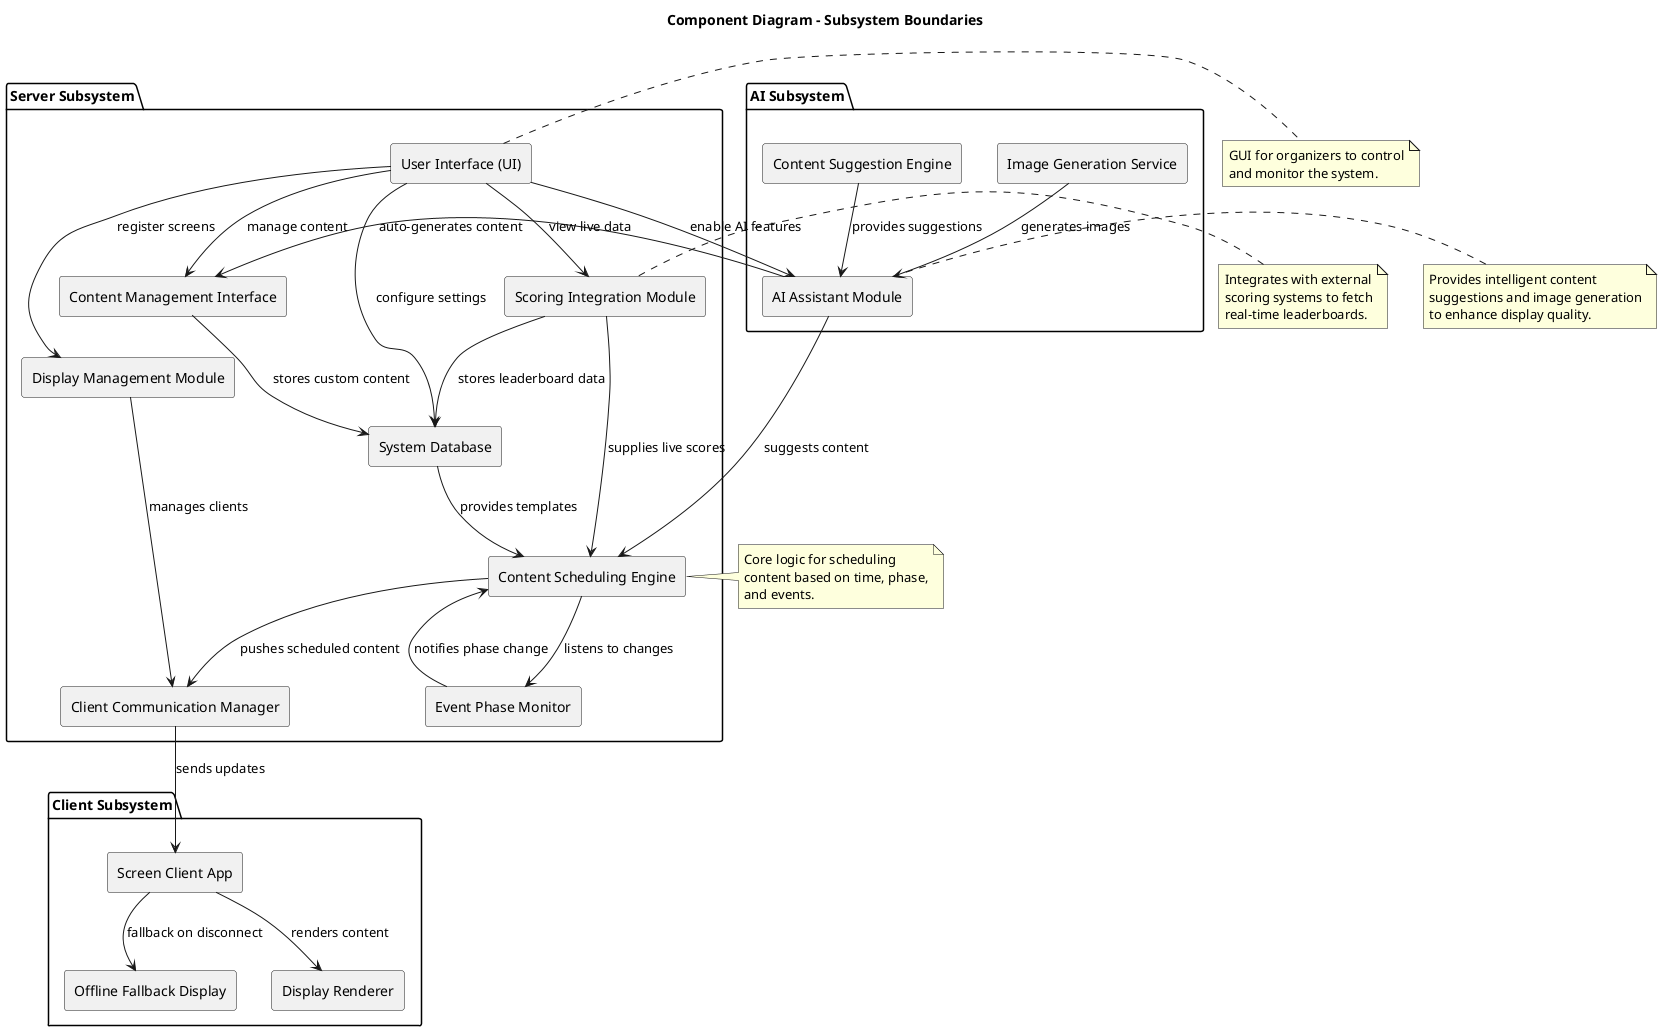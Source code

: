 @startuml
skinparam componentStyle rectangle

package "Client Subsystem" {
  [Screen Client App] as client_app
  [Offline Fallback Display] as fallback_display
  [Display Renderer] as renderer
}

package "Server Subsystem" {
  [Display Management Module] as display_mgmt
  [Content Scheduling Engine] as content_engine
  [Event Phase Monitor] as event_monitor
  [Content Management Interface] as content_mgmt
  [Scoring Integration Module] as scoring_integ
  [System Database] as database
  [User Interface (UI)] as ui
  [Client Communication Manager] as comm_manager
}

package "AI Subsystem" {
  [AI Assistant Module] as ai_assistant
  [Image Generation Service] as image_gen
  [Content Suggestion Engine] as content_suggest
}

' Relationships

client_app --> fallback_display : fallback on disconnect
client_app --> renderer : renders content
comm_manager --> client_app : sends updates

display_mgmt --> comm_manager : manages clients
content_engine --> comm_manager : pushes scheduled content
event_monitor --> content_engine : notifies phase change
content_engine --> event_monitor : listens to changes

content_mgmt --> database : stores custom content
database --> content_engine : provides templates

scoring_integ --> content_engine : supplies live scores
scoring_integ --> database : stores leaderboard data

ai_assistant --> content_engine : suggests content
image_gen --> ai_assistant : generates images
content_suggest --> ai_assistant : provides suggestions
ai_assistant --> content_mgmt : auto-generates content

ui --> display_mgmt : register screens
ui --> content_mgmt : manage content
ui --> scoring_integ : view live data
ui --> ai_assistant : enable AI features
ui --> database : configure settings

note right of ui
  GUI for organizers to control
  and monitor the system.
end note

note right of content_engine
  Core logic for scheduling
  content based on time, phase,
  and events.
end note

note left of scoring_integ
  Integrates with external
  scoring systems to fetch
  real-time leaderboards.
end note

note right of ai_assistant
  Provides intelligent content
  suggestions and image generation
  to enhance display quality.
end note

title Component Diagram - Subsystem Boundaries
@enduml